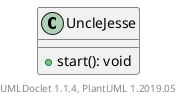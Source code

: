 @startuml

    class UncleJesse [[UncleJesse.html]] {
        +start(): void
    }


    center footer UMLDoclet 1.1.4, PlantUML 1.2019.05
@enduml
